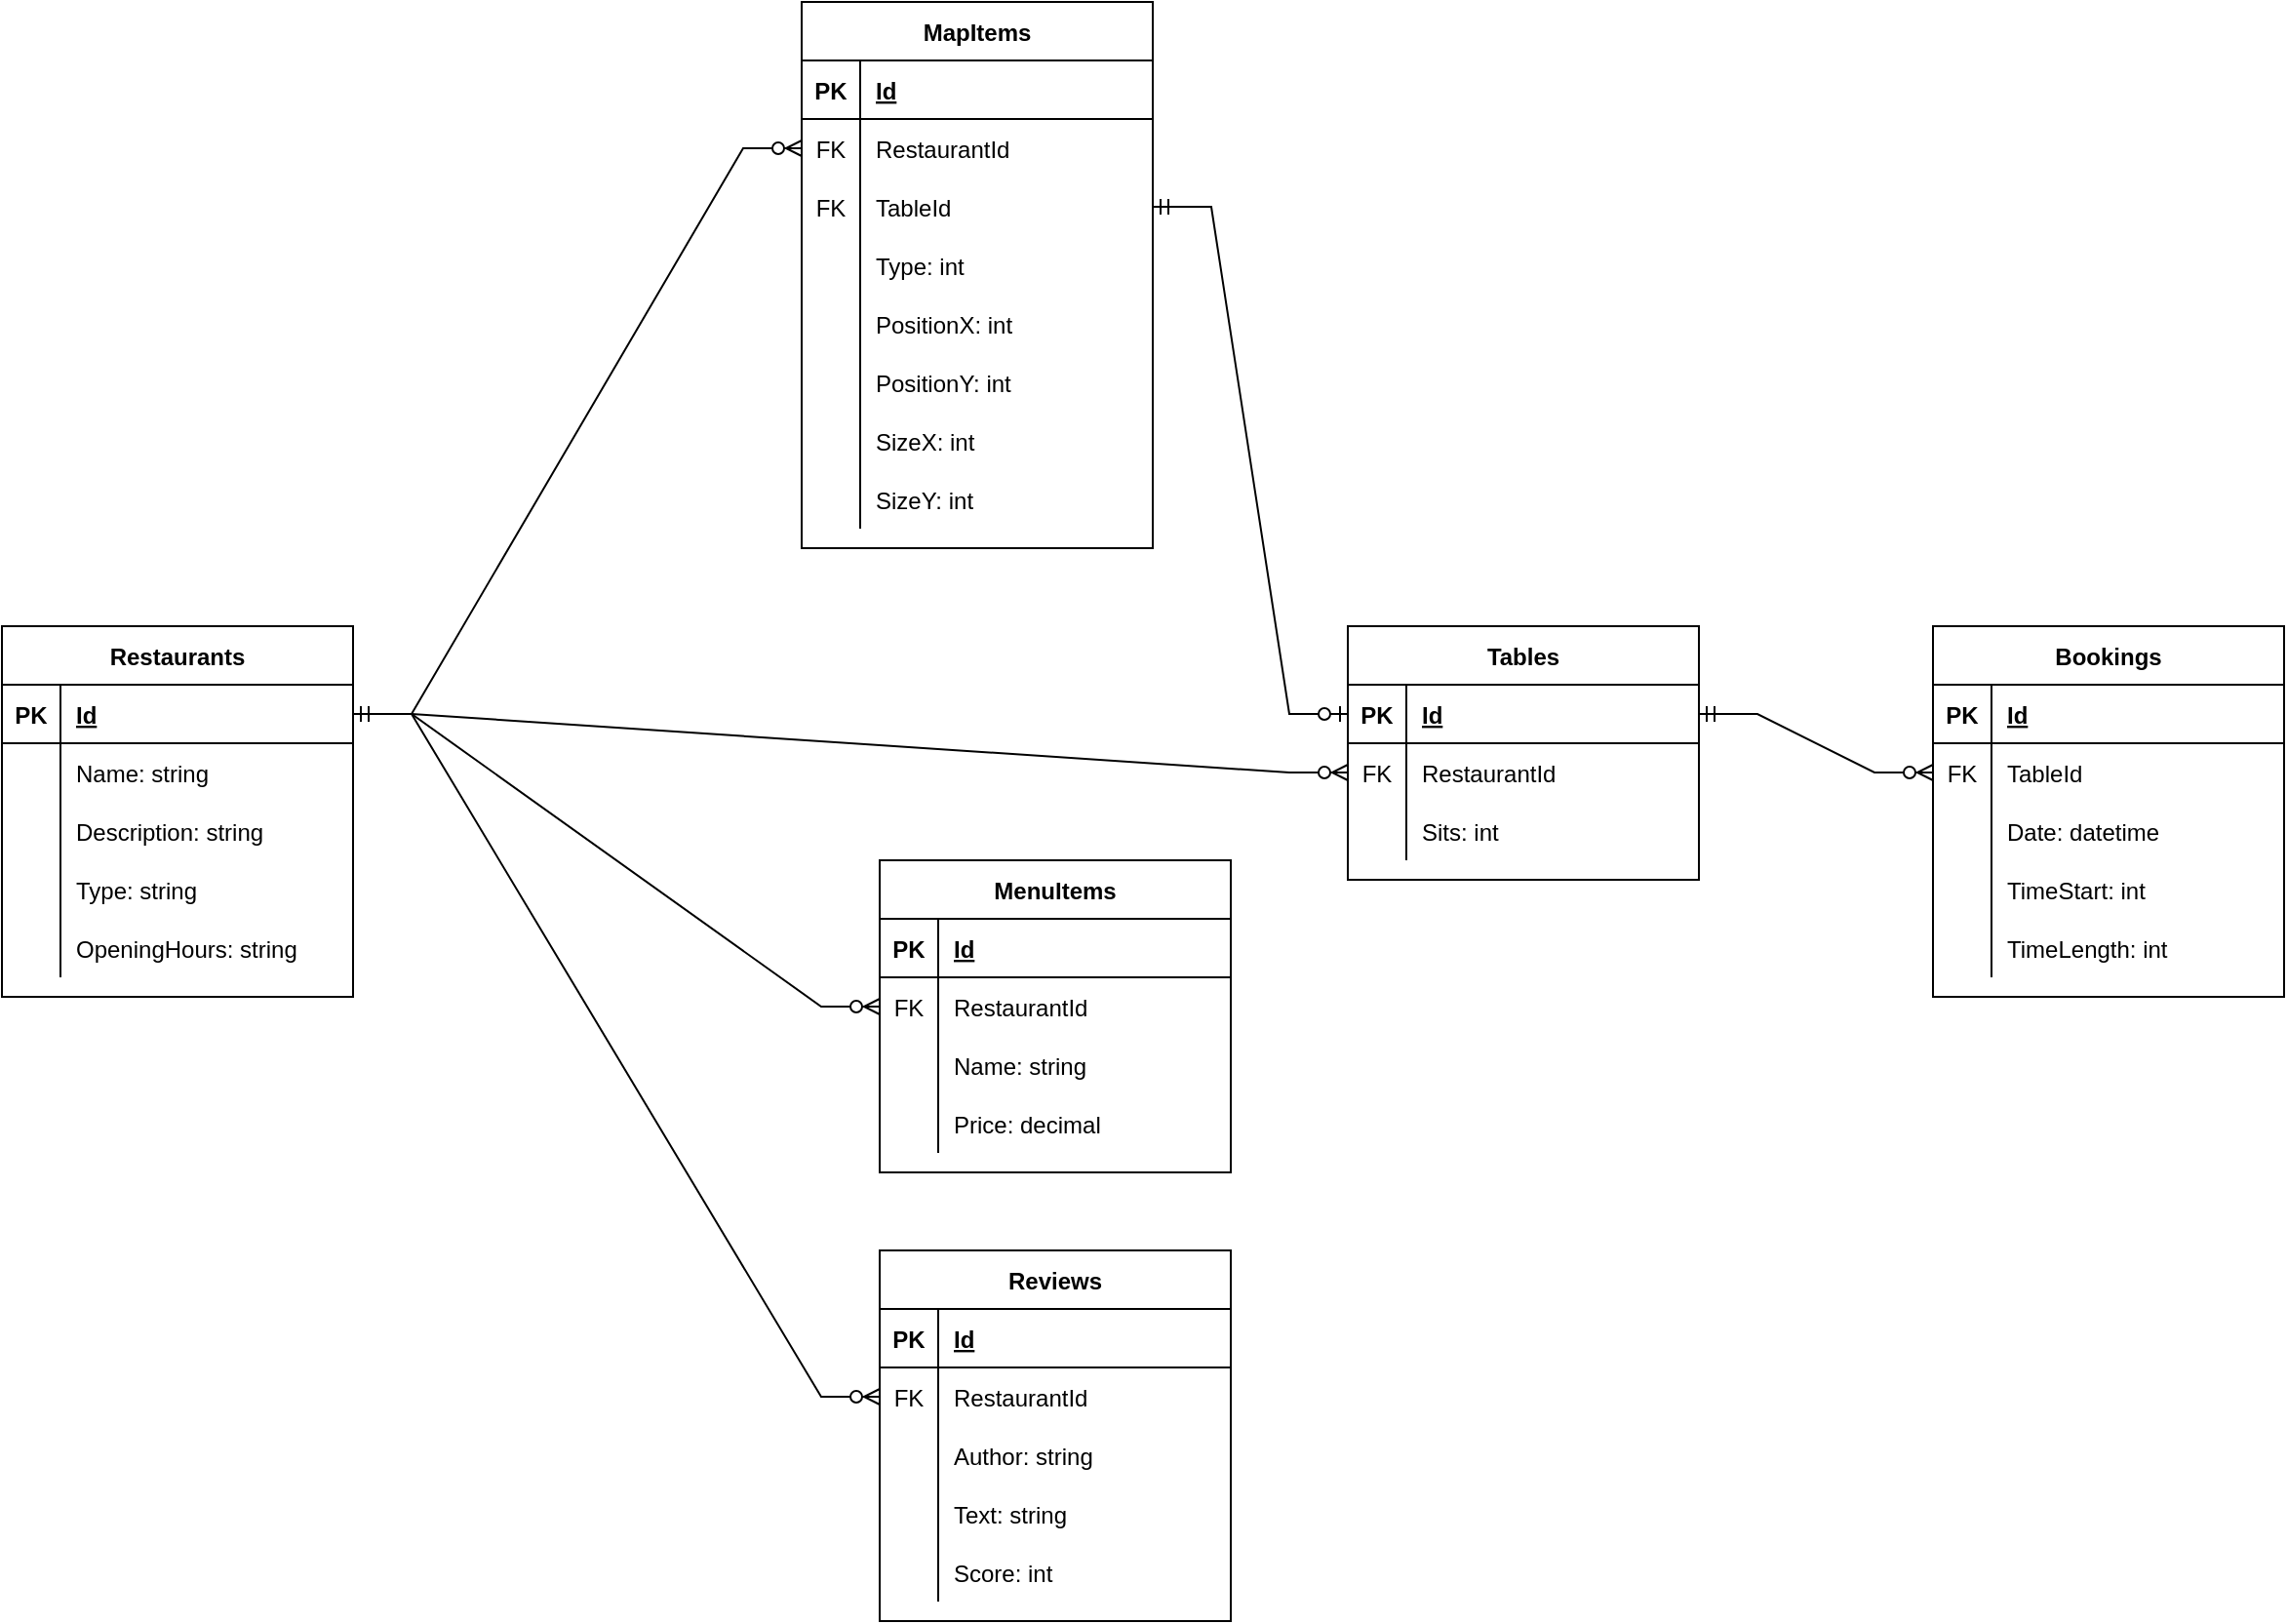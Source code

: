 <mxfile version="15.6.6" type="device"><diagram id="bavbmVNWgLPEJj5uLEgb" name="Page-1"><mxGraphModel dx="2207" dy="547" grid="1" gridSize="10" guides="1" tooltips="1" connect="1" arrows="1" fold="1" page="1" pageScale="1" pageWidth="1169" pageHeight="827" math="0" shadow="0"><root><mxCell id="0"/><mxCell id="1" parent="0"/><mxCell id="hQudG8yjKDYZenc3eQ0n-1" value="Restaurants" style="shape=table;startSize=30;container=1;collapsible=1;childLayout=tableLayout;fixedRows=1;rowLines=0;fontStyle=1;align=center;resizeLast=1;fillColor=default;strokeColor=default;fontColor=default;" parent="1" vertex="1"><mxGeometry x="-110" y="360" width="180" height="190" as="geometry"/></mxCell><mxCell id="hQudG8yjKDYZenc3eQ0n-2" value="" style="shape=partialRectangle;collapsible=0;dropTarget=0;pointerEvents=0;fillColor=none;top=0;left=0;bottom=1;right=0;points=[[0,0.5],[1,0.5]];portConstraint=eastwest;" parent="hQudG8yjKDYZenc3eQ0n-1" vertex="1"><mxGeometry y="30" width="180" height="30" as="geometry"/></mxCell><mxCell id="hQudG8yjKDYZenc3eQ0n-3" value="PK" style="shape=partialRectangle;connectable=0;fillColor=none;top=0;left=0;bottom=0;right=0;fontStyle=1;overflow=hidden;" parent="hQudG8yjKDYZenc3eQ0n-2" vertex="1"><mxGeometry width="30" height="30" as="geometry"><mxRectangle width="30" height="30" as="alternateBounds"/></mxGeometry></mxCell><mxCell id="hQudG8yjKDYZenc3eQ0n-4" value="Id" style="shape=partialRectangle;connectable=0;fillColor=none;top=0;left=0;bottom=0;right=0;align=left;spacingLeft=6;fontStyle=5;overflow=hidden;" parent="hQudG8yjKDYZenc3eQ0n-2" vertex="1"><mxGeometry x="30" width="150" height="30" as="geometry"><mxRectangle width="150" height="30" as="alternateBounds"/></mxGeometry></mxCell><mxCell id="hQudG8yjKDYZenc3eQ0n-5" value="" style="shape=partialRectangle;collapsible=0;dropTarget=0;pointerEvents=0;fillColor=none;top=0;left=0;bottom=0;right=0;points=[[0,0.5],[1,0.5]];portConstraint=eastwest;" parent="hQudG8yjKDYZenc3eQ0n-1" vertex="1"><mxGeometry y="60" width="180" height="30" as="geometry"/></mxCell><mxCell id="hQudG8yjKDYZenc3eQ0n-6" value="" style="shape=partialRectangle;connectable=0;fillColor=none;top=0;left=0;bottom=0;right=0;editable=1;overflow=hidden;" parent="hQudG8yjKDYZenc3eQ0n-5" vertex="1"><mxGeometry width="30" height="30" as="geometry"><mxRectangle width="30" height="30" as="alternateBounds"/></mxGeometry></mxCell><mxCell id="hQudG8yjKDYZenc3eQ0n-7" value="Name: string" style="shape=partialRectangle;connectable=0;fillColor=none;top=0;left=0;bottom=0;right=0;align=left;spacingLeft=6;overflow=hidden;" parent="hQudG8yjKDYZenc3eQ0n-5" vertex="1"><mxGeometry x="30" width="150" height="30" as="geometry"><mxRectangle width="150" height="30" as="alternateBounds"/></mxGeometry></mxCell><mxCell id="hQudG8yjKDYZenc3eQ0n-8" value="" style="shape=partialRectangle;collapsible=0;dropTarget=0;pointerEvents=0;fillColor=none;top=0;left=0;bottom=0;right=0;points=[[0,0.5],[1,0.5]];portConstraint=eastwest;" parent="hQudG8yjKDYZenc3eQ0n-1" vertex="1"><mxGeometry y="90" width="180" height="30" as="geometry"/></mxCell><mxCell id="hQudG8yjKDYZenc3eQ0n-9" value="" style="shape=partialRectangle;connectable=0;fillColor=none;top=0;left=0;bottom=0;right=0;editable=1;overflow=hidden;" parent="hQudG8yjKDYZenc3eQ0n-8" vertex="1"><mxGeometry width="30" height="30" as="geometry"><mxRectangle width="30" height="30" as="alternateBounds"/></mxGeometry></mxCell><mxCell id="hQudG8yjKDYZenc3eQ0n-10" value="Description: string" style="shape=partialRectangle;connectable=0;fillColor=none;top=0;left=0;bottom=0;right=0;align=left;spacingLeft=6;overflow=hidden;" parent="hQudG8yjKDYZenc3eQ0n-8" vertex="1"><mxGeometry x="30" width="150" height="30" as="geometry"><mxRectangle width="150" height="30" as="alternateBounds"/></mxGeometry></mxCell><mxCell id="hQudG8yjKDYZenc3eQ0n-11" value="" style="shape=partialRectangle;collapsible=0;dropTarget=0;pointerEvents=0;fillColor=none;top=0;left=0;bottom=0;right=0;points=[[0,0.5],[1,0.5]];portConstraint=eastwest;" parent="hQudG8yjKDYZenc3eQ0n-1" vertex="1"><mxGeometry y="120" width="180" height="30" as="geometry"/></mxCell><mxCell id="hQudG8yjKDYZenc3eQ0n-12" value="" style="shape=partialRectangle;connectable=0;fillColor=none;top=0;left=0;bottom=0;right=0;editable=1;overflow=hidden;" parent="hQudG8yjKDYZenc3eQ0n-11" vertex="1"><mxGeometry width="30" height="30" as="geometry"><mxRectangle width="30" height="30" as="alternateBounds"/></mxGeometry></mxCell><mxCell id="hQudG8yjKDYZenc3eQ0n-13" value="Type: string" style="shape=partialRectangle;connectable=0;fillColor=none;top=0;left=0;bottom=0;right=0;align=left;spacingLeft=6;overflow=hidden;" parent="hQudG8yjKDYZenc3eQ0n-11" vertex="1"><mxGeometry x="30" width="150" height="30" as="geometry"><mxRectangle width="150" height="30" as="alternateBounds"/></mxGeometry></mxCell><mxCell id="hQudG8yjKDYZenc3eQ0n-30" style="shape=partialRectangle;collapsible=0;dropTarget=0;pointerEvents=0;fillColor=none;top=0;left=0;bottom=0;right=0;points=[[0,0.5],[1,0.5]];portConstraint=eastwest;" parent="hQudG8yjKDYZenc3eQ0n-1" vertex="1"><mxGeometry y="150" width="180" height="30" as="geometry"/></mxCell><mxCell id="hQudG8yjKDYZenc3eQ0n-31" style="shape=partialRectangle;connectable=0;fillColor=none;top=0;left=0;bottom=0;right=0;editable=1;overflow=hidden;" parent="hQudG8yjKDYZenc3eQ0n-30" vertex="1"><mxGeometry width="30" height="30" as="geometry"><mxRectangle width="30" height="30" as="alternateBounds"/></mxGeometry></mxCell><mxCell id="hQudG8yjKDYZenc3eQ0n-32" value="OpeningHours: string" style="shape=partialRectangle;connectable=0;fillColor=none;top=0;left=0;bottom=0;right=0;align=left;spacingLeft=6;overflow=hidden;" parent="hQudG8yjKDYZenc3eQ0n-30" vertex="1"><mxGeometry x="30" width="150" height="30" as="geometry"><mxRectangle width="150" height="30" as="alternateBounds"/></mxGeometry></mxCell><mxCell id="hQudG8yjKDYZenc3eQ0n-14" value="Tables" style="shape=table;startSize=30;container=1;collapsible=1;childLayout=tableLayout;fixedRows=1;rowLines=0;fontStyle=1;align=center;resizeLast=1;" parent="1" vertex="1"><mxGeometry x="580" y="360" width="180" height="130" as="geometry"/></mxCell><mxCell id="hQudG8yjKDYZenc3eQ0n-15" value="" style="shape=partialRectangle;collapsible=0;dropTarget=0;pointerEvents=0;fillColor=none;top=0;left=0;bottom=1;right=0;points=[[0,0.5],[1,0.5]];portConstraint=eastwest;" parent="hQudG8yjKDYZenc3eQ0n-14" vertex="1"><mxGeometry y="30" width="180" height="30" as="geometry"/></mxCell><mxCell id="hQudG8yjKDYZenc3eQ0n-16" value="PK" style="shape=partialRectangle;connectable=0;fillColor=none;top=0;left=0;bottom=0;right=0;fontStyle=1;overflow=hidden;" parent="hQudG8yjKDYZenc3eQ0n-15" vertex="1"><mxGeometry width="30" height="30" as="geometry"><mxRectangle width="30" height="30" as="alternateBounds"/></mxGeometry></mxCell><mxCell id="hQudG8yjKDYZenc3eQ0n-17" value="Id" style="shape=partialRectangle;connectable=0;fillColor=none;top=0;left=0;bottom=0;right=0;align=left;spacingLeft=6;fontStyle=5;overflow=hidden;" parent="hQudG8yjKDYZenc3eQ0n-15" vertex="1"><mxGeometry x="30" width="150" height="30" as="geometry"><mxRectangle width="150" height="30" as="alternateBounds"/></mxGeometry></mxCell><mxCell id="hQudG8yjKDYZenc3eQ0n-18" value="" style="shape=partialRectangle;collapsible=0;dropTarget=0;pointerEvents=0;fillColor=none;top=0;left=0;bottom=0;right=0;points=[[0,0.5],[1,0.5]];portConstraint=eastwest;" parent="hQudG8yjKDYZenc3eQ0n-14" vertex="1"><mxGeometry y="60" width="180" height="30" as="geometry"/></mxCell><mxCell id="hQudG8yjKDYZenc3eQ0n-19" value="FK" style="shape=partialRectangle;connectable=0;fillColor=none;top=0;left=0;bottom=0;right=0;editable=1;overflow=hidden;" parent="hQudG8yjKDYZenc3eQ0n-18" vertex="1"><mxGeometry width="30" height="30" as="geometry"><mxRectangle width="30" height="30" as="alternateBounds"/></mxGeometry></mxCell><mxCell id="hQudG8yjKDYZenc3eQ0n-20" value="RestaurantId" style="shape=partialRectangle;connectable=0;fillColor=none;top=0;left=0;bottom=0;right=0;align=left;spacingLeft=6;overflow=hidden;" parent="hQudG8yjKDYZenc3eQ0n-18" vertex="1"><mxGeometry x="30" width="150" height="30" as="geometry"><mxRectangle width="150" height="30" as="alternateBounds"/></mxGeometry></mxCell><mxCell id="hQudG8yjKDYZenc3eQ0n-21" value="" style="shape=partialRectangle;collapsible=0;dropTarget=0;pointerEvents=0;fillColor=none;top=0;left=0;bottom=0;right=0;points=[[0,0.5],[1,0.5]];portConstraint=eastwest;" parent="hQudG8yjKDYZenc3eQ0n-14" vertex="1"><mxGeometry y="90" width="180" height="30" as="geometry"/></mxCell><mxCell id="hQudG8yjKDYZenc3eQ0n-22" value="" style="shape=partialRectangle;connectable=0;fillColor=none;top=0;left=0;bottom=0;right=0;editable=1;overflow=hidden;" parent="hQudG8yjKDYZenc3eQ0n-21" vertex="1"><mxGeometry width="30" height="30" as="geometry"><mxRectangle width="30" height="30" as="alternateBounds"/></mxGeometry></mxCell><mxCell id="hQudG8yjKDYZenc3eQ0n-23" value="Sits: int" style="shape=partialRectangle;connectable=0;fillColor=none;top=0;left=0;bottom=0;right=0;align=left;spacingLeft=6;overflow=hidden;" parent="hQudG8yjKDYZenc3eQ0n-21" vertex="1"><mxGeometry x="30" width="150" height="30" as="geometry"><mxRectangle width="150" height="30" as="alternateBounds"/></mxGeometry></mxCell><mxCell id="hQudG8yjKDYZenc3eQ0n-29" value="" style="edgeStyle=entityRelationEdgeStyle;fontSize=12;html=1;endArrow=ERzeroToMany;startArrow=ERmandOne;rounded=0;exitX=1;exitY=0.5;exitDx=0;exitDy=0;entryX=0;entryY=0.5;entryDx=0;entryDy=0;" parent="1" source="hQudG8yjKDYZenc3eQ0n-2" target="hQudG8yjKDYZenc3eQ0n-18" edge="1"><mxGeometry width="100" height="100" relative="1" as="geometry"><mxPoint x="300" y="330" as="sourcePoint"/><mxPoint x="400" y="230" as="targetPoint"/></mxGeometry></mxCell><mxCell id="hQudG8yjKDYZenc3eQ0n-33" value="MapItems" style="shape=table;startSize=30;container=1;collapsible=1;childLayout=tableLayout;fixedRows=1;rowLines=0;fontStyle=1;align=center;resizeLast=1;" parent="1" vertex="1"><mxGeometry x="300" y="40" width="180" height="280" as="geometry"/></mxCell><mxCell id="hQudG8yjKDYZenc3eQ0n-34" value="" style="shape=partialRectangle;collapsible=0;dropTarget=0;pointerEvents=0;fillColor=none;top=0;left=0;bottom=1;right=0;points=[[0,0.5],[1,0.5]];portConstraint=eastwest;" parent="hQudG8yjKDYZenc3eQ0n-33" vertex="1"><mxGeometry y="30" width="180" height="30" as="geometry"/></mxCell><mxCell id="hQudG8yjKDYZenc3eQ0n-35" value="PK" style="shape=partialRectangle;connectable=0;fillColor=none;top=0;left=0;bottom=0;right=0;fontStyle=1;overflow=hidden;" parent="hQudG8yjKDYZenc3eQ0n-34" vertex="1"><mxGeometry width="30" height="30" as="geometry"><mxRectangle width="30" height="30" as="alternateBounds"/></mxGeometry></mxCell><mxCell id="hQudG8yjKDYZenc3eQ0n-36" value="Id" style="shape=partialRectangle;connectable=0;fillColor=none;top=0;left=0;bottom=0;right=0;align=left;spacingLeft=6;fontStyle=5;overflow=hidden;" parent="hQudG8yjKDYZenc3eQ0n-34" vertex="1"><mxGeometry x="30" width="150" height="30" as="geometry"><mxRectangle width="150" height="30" as="alternateBounds"/></mxGeometry></mxCell><mxCell id="hQudG8yjKDYZenc3eQ0n-37" value="" style="shape=partialRectangle;collapsible=0;dropTarget=0;pointerEvents=0;fillColor=none;top=0;left=0;bottom=0;right=0;points=[[0,0.5],[1,0.5]];portConstraint=eastwest;" parent="hQudG8yjKDYZenc3eQ0n-33" vertex="1"><mxGeometry y="60" width="180" height="30" as="geometry"/></mxCell><mxCell id="hQudG8yjKDYZenc3eQ0n-38" value="FK" style="shape=partialRectangle;connectable=0;fillColor=none;top=0;left=0;bottom=0;right=0;editable=1;overflow=hidden;" parent="hQudG8yjKDYZenc3eQ0n-37" vertex="1"><mxGeometry width="30" height="30" as="geometry"><mxRectangle width="30" height="30" as="alternateBounds"/></mxGeometry></mxCell><mxCell id="hQudG8yjKDYZenc3eQ0n-39" value="RestaurantId" style="shape=partialRectangle;connectable=0;fillColor=none;top=0;left=0;bottom=0;right=0;align=left;spacingLeft=6;overflow=hidden;" parent="hQudG8yjKDYZenc3eQ0n-37" vertex="1"><mxGeometry x="30" width="150" height="30" as="geometry"><mxRectangle width="150" height="30" as="alternateBounds"/></mxGeometry></mxCell><mxCell id="hQudG8yjKDYZenc3eQ0n-40" value="" style="shape=partialRectangle;collapsible=0;dropTarget=0;pointerEvents=0;fillColor=none;top=0;left=0;bottom=0;right=0;points=[[0,0.5],[1,0.5]];portConstraint=eastwest;" parent="hQudG8yjKDYZenc3eQ0n-33" vertex="1"><mxGeometry y="90" width="180" height="30" as="geometry"/></mxCell><mxCell id="hQudG8yjKDYZenc3eQ0n-41" value="FK" style="shape=partialRectangle;connectable=0;fillColor=none;top=0;left=0;bottom=0;right=0;editable=1;overflow=hidden;" parent="hQudG8yjKDYZenc3eQ0n-40" vertex="1"><mxGeometry width="30" height="30" as="geometry"><mxRectangle width="30" height="30" as="alternateBounds"/></mxGeometry></mxCell><mxCell id="hQudG8yjKDYZenc3eQ0n-42" value="TableId" style="shape=partialRectangle;connectable=0;fillColor=none;top=0;left=0;bottom=0;right=0;align=left;spacingLeft=6;overflow=hidden;" parent="hQudG8yjKDYZenc3eQ0n-40" vertex="1"><mxGeometry x="30" width="150" height="30" as="geometry"><mxRectangle width="150" height="30" as="alternateBounds"/></mxGeometry></mxCell><mxCell id="hQudG8yjKDYZenc3eQ0n-44" style="shape=partialRectangle;collapsible=0;dropTarget=0;pointerEvents=0;fillColor=none;top=0;left=0;bottom=0;right=0;points=[[0,0.5],[1,0.5]];portConstraint=eastwest;" parent="hQudG8yjKDYZenc3eQ0n-33" vertex="1"><mxGeometry y="120" width="180" height="30" as="geometry"/></mxCell><mxCell id="hQudG8yjKDYZenc3eQ0n-45" style="shape=partialRectangle;connectable=0;fillColor=none;top=0;left=0;bottom=0;right=0;editable=1;overflow=hidden;" parent="hQudG8yjKDYZenc3eQ0n-44" vertex="1"><mxGeometry width="30" height="30" as="geometry"><mxRectangle width="30" height="30" as="alternateBounds"/></mxGeometry></mxCell><mxCell id="hQudG8yjKDYZenc3eQ0n-46" value="Type: int" style="shape=partialRectangle;connectable=0;fillColor=none;top=0;left=0;bottom=0;right=0;align=left;spacingLeft=6;overflow=hidden;" parent="hQudG8yjKDYZenc3eQ0n-44" vertex="1"><mxGeometry x="30" width="150" height="30" as="geometry"><mxRectangle width="150" height="30" as="alternateBounds"/></mxGeometry></mxCell><mxCell id="hQudG8yjKDYZenc3eQ0n-57" style="shape=partialRectangle;collapsible=0;dropTarget=0;pointerEvents=0;fillColor=none;top=0;left=0;bottom=0;right=0;points=[[0,0.5],[1,0.5]];portConstraint=eastwest;" parent="hQudG8yjKDYZenc3eQ0n-33" vertex="1"><mxGeometry y="150" width="180" height="30" as="geometry"/></mxCell><mxCell id="hQudG8yjKDYZenc3eQ0n-58" style="shape=partialRectangle;connectable=0;fillColor=none;top=0;left=0;bottom=0;right=0;editable=1;overflow=hidden;" parent="hQudG8yjKDYZenc3eQ0n-57" vertex="1"><mxGeometry width="30" height="30" as="geometry"><mxRectangle width="30" height="30" as="alternateBounds"/></mxGeometry></mxCell><mxCell id="hQudG8yjKDYZenc3eQ0n-59" value="PositionX: int" style="shape=partialRectangle;connectable=0;fillColor=none;top=0;left=0;bottom=0;right=0;align=left;spacingLeft=6;overflow=hidden;" parent="hQudG8yjKDYZenc3eQ0n-57" vertex="1"><mxGeometry x="30" width="150" height="30" as="geometry"><mxRectangle width="150" height="30" as="alternateBounds"/></mxGeometry></mxCell><mxCell id="hQudG8yjKDYZenc3eQ0n-54" style="shape=partialRectangle;collapsible=0;dropTarget=0;pointerEvents=0;fillColor=none;top=0;left=0;bottom=0;right=0;points=[[0,0.5],[1,0.5]];portConstraint=eastwest;" parent="hQudG8yjKDYZenc3eQ0n-33" vertex="1"><mxGeometry y="180" width="180" height="30" as="geometry"/></mxCell><mxCell id="hQudG8yjKDYZenc3eQ0n-55" style="shape=partialRectangle;connectable=0;fillColor=none;top=0;left=0;bottom=0;right=0;editable=1;overflow=hidden;" parent="hQudG8yjKDYZenc3eQ0n-54" vertex="1"><mxGeometry width="30" height="30" as="geometry"><mxRectangle width="30" height="30" as="alternateBounds"/></mxGeometry></mxCell><mxCell id="hQudG8yjKDYZenc3eQ0n-56" value="PositionY: int" style="shape=partialRectangle;connectable=0;fillColor=none;top=0;left=0;bottom=0;right=0;align=left;spacingLeft=6;overflow=hidden;" parent="hQudG8yjKDYZenc3eQ0n-54" vertex="1"><mxGeometry x="30" width="150" height="30" as="geometry"><mxRectangle width="150" height="30" as="alternateBounds"/></mxGeometry></mxCell><mxCell id="hQudG8yjKDYZenc3eQ0n-51" style="shape=partialRectangle;collapsible=0;dropTarget=0;pointerEvents=0;fillColor=none;top=0;left=0;bottom=0;right=0;points=[[0,0.5],[1,0.5]];portConstraint=eastwest;" parent="hQudG8yjKDYZenc3eQ0n-33" vertex="1"><mxGeometry y="210" width="180" height="30" as="geometry"/></mxCell><mxCell id="hQudG8yjKDYZenc3eQ0n-52" style="shape=partialRectangle;connectable=0;fillColor=none;top=0;left=0;bottom=0;right=0;editable=1;overflow=hidden;" parent="hQudG8yjKDYZenc3eQ0n-51" vertex="1"><mxGeometry width="30" height="30" as="geometry"><mxRectangle width="30" height="30" as="alternateBounds"/></mxGeometry></mxCell><mxCell id="hQudG8yjKDYZenc3eQ0n-53" value="SizeX: int" style="shape=partialRectangle;connectable=0;fillColor=none;top=0;left=0;bottom=0;right=0;align=left;spacingLeft=6;overflow=hidden;" parent="hQudG8yjKDYZenc3eQ0n-51" vertex="1"><mxGeometry x="30" width="150" height="30" as="geometry"><mxRectangle width="150" height="30" as="alternateBounds"/></mxGeometry></mxCell><mxCell id="hQudG8yjKDYZenc3eQ0n-48" style="shape=partialRectangle;collapsible=0;dropTarget=0;pointerEvents=0;fillColor=none;top=0;left=0;bottom=0;right=0;points=[[0,0.5],[1,0.5]];portConstraint=eastwest;" parent="hQudG8yjKDYZenc3eQ0n-33" vertex="1"><mxGeometry y="240" width="180" height="30" as="geometry"/></mxCell><mxCell id="hQudG8yjKDYZenc3eQ0n-49" style="shape=partialRectangle;connectable=0;fillColor=none;top=0;left=0;bottom=0;right=0;editable=1;overflow=hidden;" parent="hQudG8yjKDYZenc3eQ0n-48" vertex="1"><mxGeometry width="30" height="30" as="geometry"><mxRectangle width="30" height="30" as="alternateBounds"/></mxGeometry></mxCell><mxCell id="hQudG8yjKDYZenc3eQ0n-50" value="SizeY: int" style="shape=partialRectangle;connectable=0;fillColor=none;top=0;left=0;bottom=0;right=0;align=left;spacingLeft=6;overflow=hidden;" parent="hQudG8yjKDYZenc3eQ0n-48" vertex="1"><mxGeometry x="30" width="150" height="30" as="geometry"><mxRectangle width="150" height="30" as="alternateBounds"/></mxGeometry></mxCell><mxCell id="hQudG8yjKDYZenc3eQ0n-43" value="" style="edgeStyle=entityRelationEdgeStyle;fontSize=12;html=1;endArrow=ERzeroToMany;startArrow=ERmandOne;rounded=0;exitX=1;exitY=0.5;exitDx=0;exitDy=0;entryX=0;entryY=0.5;entryDx=0;entryDy=0;" parent="1" source="hQudG8yjKDYZenc3eQ0n-2" target="hQudG8yjKDYZenc3eQ0n-37" edge="1"><mxGeometry width="100" height="100" relative="1" as="geometry"><mxPoint x="170" y="175" as="sourcePoint"/><mxPoint x="630" y="205" as="targetPoint"/></mxGeometry></mxCell><mxCell id="hQudG8yjKDYZenc3eQ0n-47" value="" style="edgeStyle=entityRelationEdgeStyle;fontSize=12;html=1;endArrow=ERzeroToOne;startArrow=ERmandOne;rounded=0;entryX=0;entryY=0.5;entryDx=0;entryDy=0;exitX=1;exitY=0.5;exitDx=0;exitDy=0;strokeColor=default;labelBackgroundColor=default;fontColor=default;" parent="1" source="hQudG8yjKDYZenc3eQ0n-40" target="hQudG8yjKDYZenc3eQ0n-15" edge="1"><mxGeometry width="100" height="100" relative="1" as="geometry"><mxPoint x="490" y="330" as="sourcePoint"/><mxPoint x="590" y="230" as="targetPoint"/></mxGeometry></mxCell><mxCell id="hQudG8yjKDYZenc3eQ0n-60" value="Bookings" style="shape=table;startSize=30;container=1;collapsible=1;childLayout=tableLayout;fixedRows=1;rowLines=0;fontStyle=1;align=center;resizeLast=1;" parent="1" vertex="1"><mxGeometry x="880" y="360" width="180" height="190" as="geometry"/></mxCell><mxCell id="hQudG8yjKDYZenc3eQ0n-61" value="" style="shape=partialRectangle;collapsible=0;dropTarget=0;pointerEvents=0;fillColor=none;top=0;left=0;bottom=1;right=0;points=[[0,0.5],[1,0.5]];portConstraint=eastwest;" parent="hQudG8yjKDYZenc3eQ0n-60" vertex="1"><mxGeometry y="30" width="180" height="30" as="geometry"/></mxCell><mxCell id="hQudG8yjKDYZenc3eQ0n-62" value="PK" style="shape=partialRectangle;connectable=0;fillColor=none;top=0;left=0;bottom=0;right=0;fontStyle=1;overflow=hidden;" parent="hQudG8yjKDYZenc3eQ0n-61" vertex="1"><mxGeometry width="30" height="30" as="geometry"><mxRectangle width="30" height="30" as="alternateBounds"/></mxGeometry></mxCell><mxCell id="hQudG8yjKDYZenc3eQ0n-63" value="Id" style="shape=partialRectangle;connectable=0;fillColor=none;top=0;left=0;bottom=0;right=0;align=left;spacingLeft=6;fontStyle=5;overflow=hidden;" parent="hQudG8yjKDYZenc3eQ0n-61" vertex="1"><mxGeometry x="30" width="150" height="30" as="geometry"><mxRectangle width="150" height="30" as="alternateBounds"/></mxGeometry></mxCell><mxCell id="hQudG8yjKDYZenc3eQ0n-64" value="" style="shape=partialRectangle;collapsible=0;dropTarget=0;pointerEvents=0;fillColor=none;top=0;left=0;bottom=0;right=0;points=[[0,0.5],[1,0.5]];portConstraint=eastwest;" parent="hQudG8yjKDYZenc3eQ0n-60" vertex="1"><mxGeometry y="60" width="180" height="30" as="geometry"/></mxCell><mxCell id="hQudG8yjKDYZenc3eQ0n-65" value="FK" style="shape=partialRectangle;connectable=0;fillColor=none;top=0;left=0;bottom=0;right=0;editable=1;overflow=hidden;" parent="hQudG8yjKDYZenc3eQ0n-64" vertex="1"><mxGeometry width="30" height="30" as="geometry"><mxRectangle width="30" height="30" as="alternateBounds"/></mxGeometry></mxCell><mxCell id="hQudG8yjKDYZenc3eQ0n-66" value="TableId" style="shape=partialRectangle;connectable=0;fillColor=none;top=0;left=0;bottom=0;right=0;align=left;spacingLeft=6;overflow=hidden;" parent="hQudG8yjKDYZenc3eQ0n-64" vertex="1"><mxGeometry x="30" width="150" height="30" as="geometry"><mxRectangle width="150" height="30" as="alternateBounds"/></mxGeometry></mxCell><mxCell id="hQudG8yjKDYZenc3eQ0n-67" value="" style="shape=partialRectangle;collapsible=0;dropTarget=0;pointerEvents=0;fillColor=none;top=0;left=0;bottom=0;right=0;points=[[0,0.5],[1,0.5]];portConstraint=eastwest;" parent="hQudG8yjKDYZenc3eQ0n-60" vertex="1"><mxGeometry y="90" width="180" height="30" as="geometry"/></mxCell><mxCell id="hQudG8yjKDYZenc3eQ0n-68" value="" style="shape=partialRectangle;connectable=0;fillColor=none;top=0;left=0;bottom=0;right=0;editable=1;overflow=hidden;" parent="hQudG8yjKDYZenc3eQ0n-67" vertex="1"><mxGeometry width="30" height="30" as="geometry"><mxRectangle width="30" height="30" as="alternateBounds"/></mxGeometry></mxCell><mxCell id="hQudG8yjKDYZenc3eQ0n-69" value="Date: datetime" style="shape=partialRectangle;connectable=0;fillColor=none;top=0;left=0;bottom=0;right=0;align=left;spacingLeft=6;overflow=hidden;" parent="hQudG8yjKDYZenc3eQ0n-67" vertex="1"><mxGeometry x="30" width="150" height="30" as="geometry"><mxRectangle width="150" height="30" as="alternateBounds"/></mxGeometry></mxCell><mxCell id="hQudG8yjKDYZenc3eQ0n-70" style="shape=partialRectangle;collapsible=0;dropTarget=0;pointerEvents=0;fillColor=none;top=0;left=0;bottom=0;right=0;points=[[0,0.5],[1,0.5]];portConstraint=eastwest;" parent="hQudG8yjKDYZenc3eQ0n-60" vertex="1"><mxGeometry y="120" width="180" height="30" as="geometry"/></mxCell><mxCell id="hQudG8yjKDYZenc3eQ0n-71" style="shape=partialRectangle;connectable=0;fillColor=none;top=0;left=0;bottom=0;right=0;editable=1;overflow=hidden;" parent="hQudG8yjKDYZenc3eQ0n-70" vertex="1"><mxGeometry width="30" height="30" as="geometry"><mxRectangle width="30" height="30" as="alternateBounds"/></mxGeometry></mxCell><mxCell id="hQudG8yjKDYZenc3eQ0n-72" value="TimeStart: int" style="shape=partialRectangle;connectable=0;fillColor=none;top=0;left=0;bottom=0;right=0;align=left;spacingLeft=6;overflow=hidden;" parent="hQudG8yjKDYZenc3eQ0n-70" vertex="1"><mxGeometry x="30" width="150" height="30" as="geometry"><mxRectangle width="150" height="30" as="alternateBounds"/></mxGeometry></mxCell><mxCell id="hQudG8yjKDYZenc3eQ0n-73" style="shape=partialRectangle;collapsible=0;dropTarget=0;pointerEvents=0;fillColor=none;top=0;left=0;bottom=0;right=0;points=[[0,0.5],[1,0.5]];portConstraint=eastwest;" parent="hQudG8yjKDYZenc3eQ0n-60" vertex="1"><mxGeometry y="150" width="180" height="30" as="geometry"/></mxCell><mxCell id="hQudG8yjKDYZenc3eQ0n-74" style="shape=partialRectangle;connectable=0;fillColor=none;top=0;left=0;bottom=0;right=0;editable=1;overflow=hidden;" parent="hQudG8yjKDYZenc3eQ0n-73" vertex="1"><mxGeometry width="30" height="30" as="geometry"><mxRectangle width="30" height="30" as="alternateBounds"/></mxGeometry></mxCell><mxCell id="hQudG8yjKDYZenc3eQ0n-75" value="TimeLength: int" style="shape=partialRectangle;connectable=0;fillColor=none;top=0;left=0;bottom=0;right=0;align=left;spacingLeft=6;overflow=hidden;" parent="hQudG8yjKDYZenc3eQ0n-73" vertex="1"><mxGeometry x="30" width="150" height="30" as="geometry"><mxRectangle width="150" height="30" as="alternateBounds"/></mxGeometry></mxCell><mxCell id="hQudG8yjKDYZenc3eQ0n-76" value="" style="edgeStyle=entityRelationEdgeStyle;fontSize=12;html=1;endArrow=ERzeroToMany;startArrow=ERmandOne;rounded=0;exitX=1;exitY=0.5;exitDx=0;exitDy=0;entryX=0;entryY=0.5;entryDx=0;entryDy=0;" parent="1" source="hQudG8yjKDYZenc3eQ0n-15" target="hQudG8yjKDYZenc3eQ0n-64" edge="1"><mxGeometry width="100" height="100" relative="1" as="geometry"><mxPoint x="230" y="415" as="sourcePoint"/><mxPoint x="590" y="445" as="targetPoint"/></mxGeometry></mxCell><mxCell id="hQudG8yjKDYZenc3eQ0n-77" value="MenuItems" style="shape=table;startSize=30;container=1;collapsible=1;childLayout=tableLayout;fixedRows=1;rowLines=0;fontStyle=1;align=center;resizeLast=1;fillColor=default;strokeColor=default;fontColor=default;" parent="1" vertex="1"><mxGeometry x="340" y="480" width="180" height="160" as="geometry"/></mxCell><mxCell id="hQudG8yjKDYZenc3eQ0n-78" value="" style="shape=partialRectangle;collapsible=0;dropTarget=0;pointerEvents=0;fillColor=none;top=0;left=0;bottom=1;right=0;points=[[0,0.5],[1,0.5]];portConstraint=eastwest;" parent="hQudG8yjKDYZenc3eQ0n-77" vertex="1"><mxGeometry y="30" width="180" height="30" as="geometry"/></mxCell><mxCell id="hQudG8yjKDYZenc3eQ0n-79" value="PK" style="shape=partialRectangle;connectable=0;fillColor=none;top=0;left=0;bottom=0;right=0;fontStyle=1;overflow=hidden;" parent="hQudG8yjKDYZenc3eQ0n-78" vertex="1"><mxGeometry width="30" height="30" as="geometry"><mxRectangle width="30" height="30" as="alternateBounds"/></mxGeometry></mxCell><mxCell id="hQudG8yjKDYZenc3eQ0n-80" value="Id" style="shape=partialRectangle;connectable=0;fillColor=none;top=0;left=0;bottom=0;right=0;align=left;spacingLeft=6;fontStyle=5;overflow=hidden;" parent="hQudG8yjKDYZenc3eQ0n-78" vertex="1"><mxGeometry x="30" width="150" height="30" as="geometry"><mxRectangle width="150" height="30" as="alternateBounds"/></mxGeometry></mxCell><mxCell id="hQudG8yjKDYZenc3eQ0n-81" value="" style="shape=partialRectangle;collapsible=0;dropTarget=0;pointerEvents=0;fillColor=none;top=0;left=0;bottom=0;right=0;points=[[0,0.5],[1,0.5]];portConstraint=eastwest;" parent="hQudG8yjKDYZenc3eQ0n-77" vertex="1"><mxGeometry y="60" width="180" height="30" as="geometry"/></mxCell><mxCell id="hQudG8yjKDYZenc3eQ0n-82" value="FK" style="shape=partialRectangle;connectable=0;fillColor=none;top=0;left=0;bottom=0;right=0;editable=1;overflow=hidden;fontColor=default;" parent="hQudG8yjKDYZenc3eQ0n-81" vertex="1"><mxGeometry width="30" height="30" as="geometry"><mxRectangle width="30" height="30" as="alternateBounds"/></mxGeometry></mxCell><mxCell id="hQudG8yjKDYZenc3eQ0n-83" value="RestaurantId" style="shape=partialRectangle;connectable=0;fillColor=none;top=0;left=0;bottom=0;right=0;align=left;spacingLeft=6;overflow=hidden;" parent="hQudG8yjKDYZenc3eQ0n-81" vertex="1"><mxGeometry x="30" width="150" height="30" as="geometry"><mxRectangle width="150" height="30" as="alternateBounds"/></mxGeometry></mxCell><mxCell id="hQudG8yjKDYZenc3eQ0n-84" value="" style="shape=partialRectangle;collapsible=0;dropTarget=0;pointerEvents=0;fillColor=none;top=0;left=0;bottom=0;right=0;points=[[0,0.5],[1,0.5]];portConstraint=eastwest;" parent="hQudG8yjKDYZenc3eQ0n-77" vertex="1"><mxGeometry y="90" width="180" height="30" as="geometry"/></mxCell><mxCell id="hQudG8yjKDYZenc3eQ0n-85" value="" style="shape=partialRectangle;connectable=0;fillColor=none;top=0;left=0;bottom=0;right=0;editable=1;overflow=hidden;" parent="hQudG8yjKDYZenc3eQ0n-84" vertex="1"><mxGeometry width="30" height="30" as="geometry"><mxRectangle width="30" height="30" as="alternateBounds"/></mxGeometry></mxCell><mxCell id="hQudG8yjKDYZenc3eQ0n-86" value="Name: string" style="shape=partialRectangle;connectable=0;fillColor=none;top=0;left=0;bottom=0;right=0;align=left;spacingLeft=6;overflow=hidden;" parent="hQudG8yjKDYZenc3eQ0n-84" vertex="1"><mxGeometry x="30" width="150" height="30" as="geometry"><mxRectangle width="150" height="30" as="alternateBounds"/></mxGeometry></mxCell><mxCell id="hQudG8yjKDYZenc3eQ0n-87" value="" style="shape=partialRectangle;collapsible=0;dropTarget=0;pointerEvents=0;fillColor=none;top=0;left=0;bottom=0;right=0;points=[[0,0.5],[1,0.5]];portConstraint=eastwest;" parent="hQudG8yjKDYZenc3eQ0n-77" vertex="1"><mxGeometry y="120" width="180" height="30" as="geometry"/></mxCell><mxCell id="hQudG8yjKDYZenc3eQ0n-88" value="" style="shape=partialRectangle;connectable=0;fillColor=none;top=0;left=0;bottom=0;right=0;editable=1;overflow=hidden;" parent="hQudG8yjKDYZenc3eQ0n-87" vertex="1"><mxGeometry width="30" height="30" as="geometry"><mxRectangle width="30" height="30" as="alternateBounds"/></mxGeometry></mxCell><mxCell id="hQudG8yjKDYZenc3eQ0n-89" value="Price: decimal" style="shape=partialRectangle;connectable=0;fillColor=none;top=0;left=0;bottom=0;right=0;align=left;spacingLeft=6;overflow=hidden;" parent="hQudG8yjKDYZenc3eQ0n-87" vertex="1"><mxGeometry x="30" width="150" height="30" as="geometry"><mxRectangle width="150" height="30" as="alternateBounds"/></mxGeometry></mxCell><mxCell id="hQudG8yjKDYZenc3eQ0n-94" value="" style="edgeStyle=entityRelationEdgeStyle;fontSize=12;html=1;endArrow=ERzeroToMany;startArrow=ERmandOne;rounded=0;exitX=1;exitY=0.5;exitDx=0;exitDy=0;entryX=0;entryY=0.5;entryDx=0;entryDy=0;strokeColor=default;labelBackgroundColor=default;fontColor=default;" parent="1" source="hQudG8yjKDYZenc3eQ0n-2" target="hQudG8yjKDYZenc3eQ0n-81" edge="1"><mxGeometry width="100" height="100" relative="1" as="geometry"><mxPoint x="170" y="415" as="sourcePoint"/><mxPoint x="590" y="445" as="targetPoint"/></mxGeometry></mxCell><mxCell id="9MyNLkIUeOeE4bPa2uwH-1" value="Reviews" style="shape=table;startSize=30;container=1;collapsible=1;childLayout=tableLayout;fixedRows=1;rowLines=0;fontStyle=1;align=center;resizeLast=1;fillColor=default;strokeColor=default;fontColor=default;" vertex="1" parent="1"><mxGeometry x="340" y="680" width="180" height="190" as="geometry"/></mxCell><mxCell id="9MyNLkIUeOeE4bPa2uwH-2" value="" style="shape=partialRectangle;collapsible=0;dropTarget=0;pointerEvents=0;fillColor=none;top=0;left=0;bottom=1;right=0;points=[[0,0.5],[1,0.5]];portConstraint=eastwest;" vertex="1" parent="9MyNLkIUeOeE4bPa2uwH-1"><mxGeometry y="30" width="180" height="30" as="geometry"/></mxCell><mxCell id="9MyNLkIUeOeE4bPa2uwH-3" value="PK" style="shape=partialRectangle;connectable=0;fillColor=none;top=0;left=0;bottom=0;right=0;fontStyle=1;overflow=hidden;" vertex="1" parent="9MyNLkIUeOeE4bPa2uwH-2"><mxGeometry width="30" height="30" as="geometry"><mxRectangle width="30" height="30" as="alternateBounds"/></mxGeometry></mxCell><mxCell id="9MyNLkIUeOeE4bPa2uwH-4" value="Id" style="shape=partialRectangle;connectable=0;fillColor=none;top=0;left=0;bottom=0;right=0;align=left;spacingLeft=6;fontStyle=5;overflow=hidden;" vertex="1" parent="9MyNLkIUeOeE4bPa2uwH-2"><mxGeometry x="30" width="150" height="30" as="geometry"><mxRectangle width="150" height="30" as="alternateBounds"/></mxGeometry></mxCell><mxCell id="9MyNLkIUeOeE4bPa2uwH-5" value="" style="shape=partialRectangle;collapsible=0;dropTarget=0;pointerEvents=0;fillColor=none;top=0;left=0;bottom=0;right=0;points=[[0,0.5],[1,0.5]];portConstraint=eastwest;fontColor=default;" vertex="1" parent="9MyNLkIUeOeE4bPa2uwH-1"><mxGeometry y="60" width="180" height="30" as="geometry"/></mxCell><mxCell id="9MyNLkIUeOeE4bPa2uwH-6" value="FK" style="shape=partialRectangle;connectable=0;fillColor=none;top=0;left=0;bottom=0;right=0;editable=1;overflow=hidden;fontColor=default;" vertex="1" parent="9MyNLkIUeOeE4bPa2uwH-5"><mxGeometry width="30" height="30" as="geometry"><mxRectangle width="30" height="30" as="alternateBounds"/></mxGeometry></mxCell><mxCell id="9MyNLkIUeOeE4bPa2uwH-7" value="RestaurantId" style="shape=partialRectangle;connectable=0;fillColor=none;top=0;left=0;bottom=0;right=0;align=left;spacingLeft=6;overflow=hidden;" vertex="1" parent="9MyNLkIUeOeE4bPa2uwH-5"><mxGeometry x="30" width="150" height="30" as="geometry"><mxRectangle width="150" height="30" as="alternateBounds"/></mxGeometry></mxCell><mxCell id="9MyNLkIUeOeE4bPa2uwH-16" style="shape=partialRectangle;collapsible=0;dropTarget=0;pointerEvents=0;fillColor=none;top=0;left=0;bottom=0;right=0;points=[[0,0.5],[1,0.5]];portConstraint=eastwest;" vertex="1" parent="9MyNLkIUeOeE4bPa2uwH-1"><mxGeometry y="90" width="180" height="30" as="geometry"/></mxCell><mxCell id="9MyNLkIUeOeE4bPa2uwH-17" style="shape=partialRectangle;connectable=0;fillColor=none;top=0;left=0;bottom=0;right=0;editable=1;overflow=hidden;" vertex="1" parent="9MyNLkIUeOeE4bPa2uwH-16"><mxGeometry width="30" height="30" as="geometry"><mxRectangle width="30" height="30" as="alternateBounds"/></mxGeometry></mxCell><mxCell id="9MyNLkIUeOeE4bPa2uwH-18" value="Author: string" style="shape=partialRectangle;connectable=0;fillColor=none;top=0;left=0;bottom=0;right=0;align=left;spacingLeft=6;overflow=hidden;fontColor=default;" vertex="1" parent="9MyNLkIUeOeE4bPa2uwH-16"><mxGeometry x="30" width="150" height="30" as="geometry"><mxRectangle width="150" height="30" as="alternateBounds"/></mxGeometry></mxCell><mxCell id="9MyNLkIUeOeE4bPa2uwH-8" value="" style="shape=partialRectangle;collapsible=0;dropTarget=0;pointerEvents=0;fillColor=none;top=0;left=0;bottom=0;right=0;points=[[0,0.5],[1,0.5]];portConstraint=eastwest;" vertex="1" parent="9MyNLkIUeOeE4bPa2uwH-1"><mxGeometry y="120" width="180" height="30" as="geometry"/></mxCell><mxCell id="9MyNLkIUeOeE4bPa2uwH-9" value="" style="shape=partialRectangle;connectable=0;fillColor=none;top=0;left=0;bottom=0;right=0;editable=1;overflow=hidden;" vertex="1" parent="9MyNLkIUeOeE4bPa2uwH-8"><mxGeometry width="30" height="30" as="geometry"><mxRectangle width="30" height="30" as="alternateBounds"/></mxGeometry></mxCell><mxCell id="9MyNLkIUeOeE4bPa2uwH-10" value="Text: string" style="shape=partialRectangle;connectable=0;fillColor=none;top=0;left=0;bottom=0;right=0;align=left;spacingLeft=6;overflow=hidden;fontColor=default;strokeColor=default;" vertex="1" parent="9MyNLkIUeOeE4bPa2uwH-8"><mxGeometry x="30" width="150" height="30" as="geometry"><mxRectangle width="150" height="30" as="alternateBounds"/></mxGeometry></mxCell><mxCell id="9MyNLkIUeOeE4bPa2uwH-11" value="" style="shape=partialRectangle;collapsible=0;dropTarget=0;pointerEvents=0;fillColor=none;top=0;left=0;bottom=0;right=0;points=[[0,0.5],[1,0.5]];portConstraint=eastwest;" vertex="1" parent="9MyNLkIUeOeE4bPa2uwH-1"><mxGeometry y="150" width="180" height="30" as="geometry"/></mxCell><mxCell id="9MyNLkIUeOeE4bPa2uwH-12" value="" style="shape=partialRectangle;connectable=0;fillColor=none;top=0;left=0;bottom=0;right=0;editable=1;overflow=hidden;" vertex="1" parent="9MyNLkIUeOeE4bPa2uwH-11"><mxGeometry width="30" height="30" as="geometry"><mxRectangle width="30" height="30" as="alternateBounds"/></mxGeometry></mxCell><mxCell id="9MyNLkIUeOeE4bPa2uwH-13" value="Score: int" style="shape=partialRectangle;connectable=0;fillColor=none;top=0;left=0;bottom=0;right=0;align=left;spacingLeft=6;overflow=hidden;fontColor=default;" vertex="1" parent="9MyNLkIUeOeE4bPa2uwH-11"><mxGeometry x="30" width="150" height="30" as="geometry"><mxRectangle width="150" height="30" as="alternateBounds"/></mxGeometry></mxCell><mxCell id="9MyNLkIUeOeE4bPa2uwH-14" value="" style="edgeStyle=entityRelationEdgeStyle;fontSize=12;html=1;endArrow=ERzeroToMany;startArrow=ERmandOne;rounded=0;exitX=1;exitY=0.5;exitDx=0;exitDy=0;entryX=0;entryY=0.5;entryDx=0;entryDy=0;strokeColor=default;labelBackgroundColor=default;fontColor=default;" edge="1" parent="1" source="hQudG8yjKDYZenc3eQ0n-2" target="9MyNLkIUeOeE4bPa2uwH-5"><mxGeometry width="100" height="100" relative="1" as="geometry"><mxPoint x="80" y="415" as="sourcePoint"/><mxPoint x="350" y="565" as="targetPoint"/></mxGeometry></mxCell></root></mxGraphModel></diagram></mxfile>